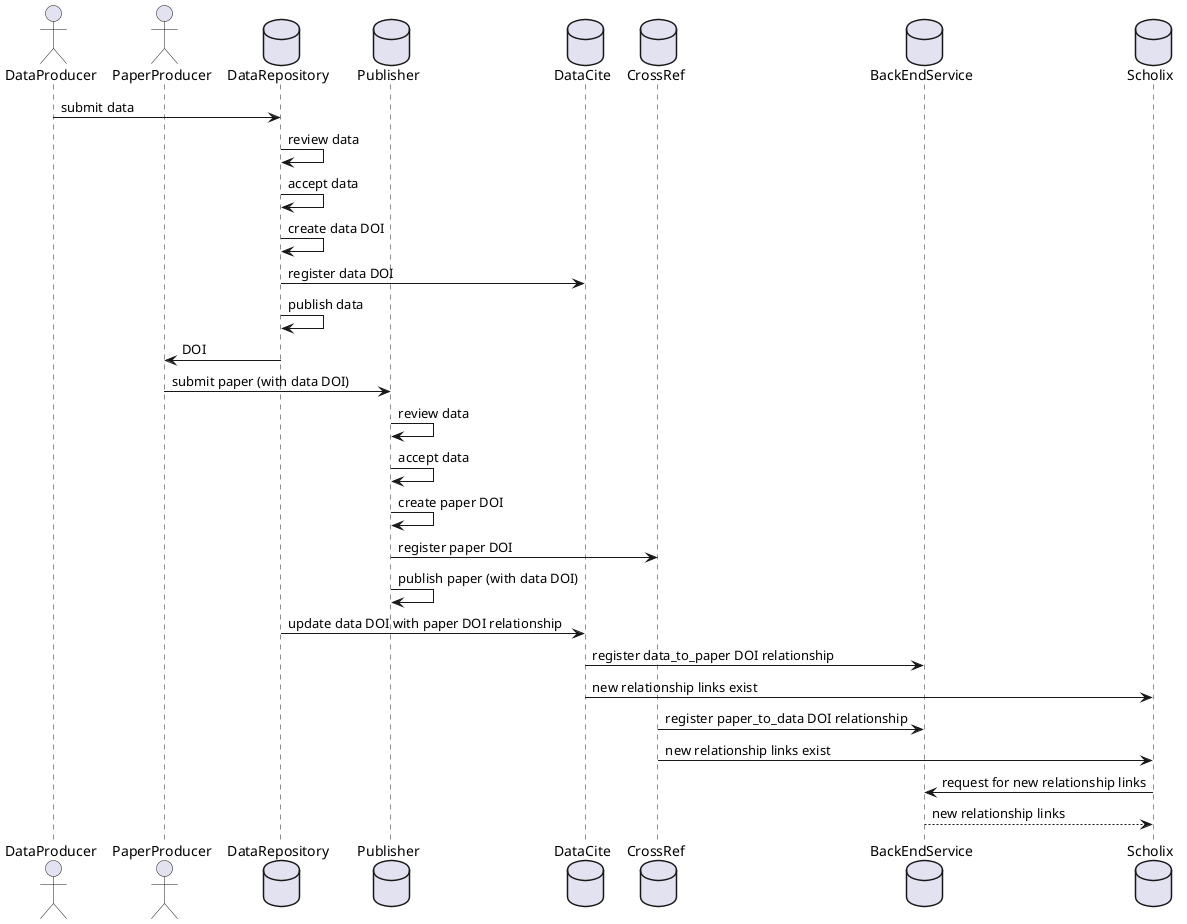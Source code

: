 @startuml

actor DataProducer
actor PaperProducer
database DataRepository
database Publisher
database DataCite
database CrossRef
database BackEndService
database Scholix

DataProducer -> DataRepository: submit data
DataRepository -> DataRepository: review data
DataRepository -> DataRepository: accept data
DataRepository -> DataRepository: create data DOI
DataRepository -> DataCite: register data DOI
DataRepository -> DataRepository: publish data
DataRepository -> PaperProducer: DOI
PaperProducer -> Publisher: submit paper (with data DOI)
Publisher -> Publisher: review data
Publisher -> Publisher: accept data
Publisher -> Publisher: create paper DOI
Publisher -> CrossRef: register paper DOI
Publisher -> Publisher: publish paper (with data DOI)
DataRepository -> DataCite: update data DOI with paper DOI relationship
DataCite -> BackEndService: register data_to_paper DOI relationship
DataCite -> Scholix: new relationship links exist
CrossRef -> BackEndService: register paper_to_data DOI relationship
CrossRef -> Scholix: new relationship links exist
Scholix -> BackEndService: request for new relationship links
Scholix <-- BackEndService: new relationship links

@enduml